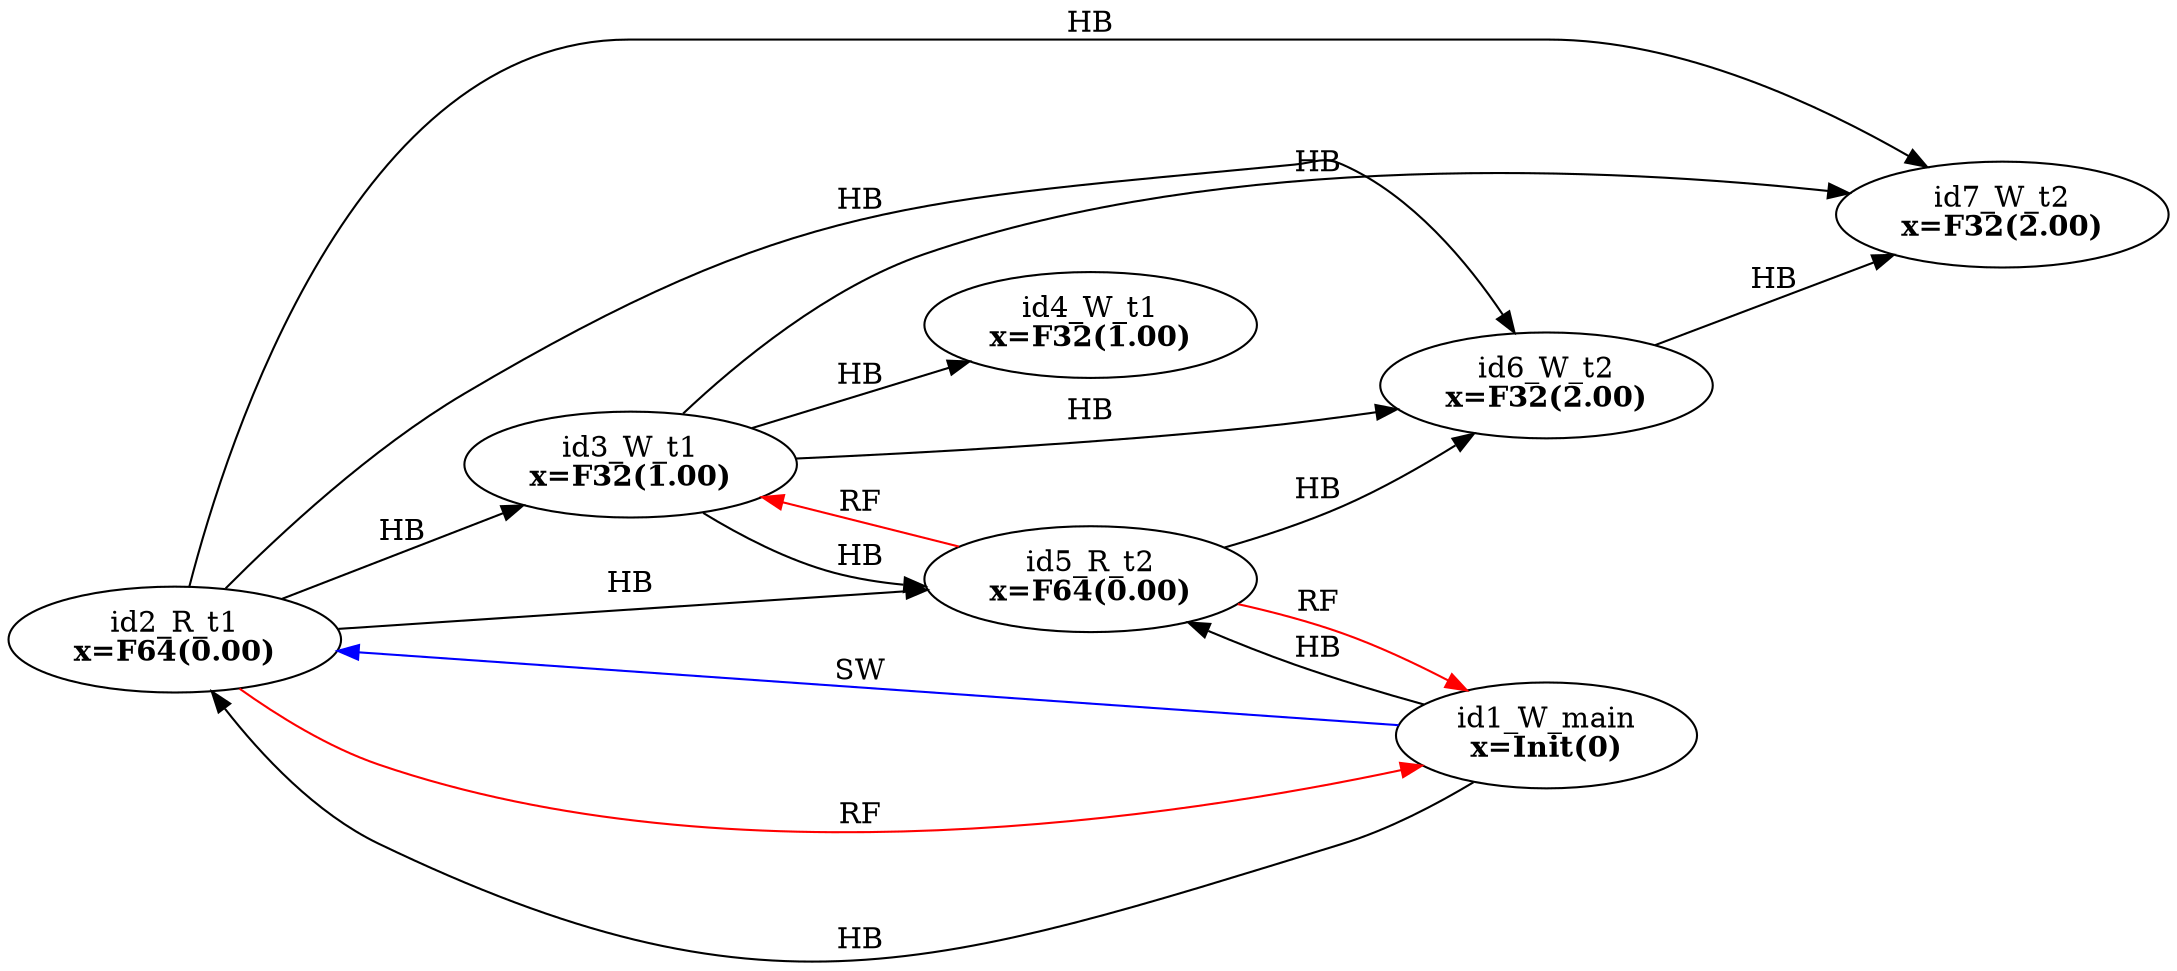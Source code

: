 digraph memory_model {
rankdir=LR;
splines=true; esep=0.5;
id2_R_t1 -> id3_W_t1 [label = "HB", color="black"];
id3_W_t1 -> id4_W_t1 [label = "HB", color="black"];
id5_R_t2 -> id6_W_t2 [label = "HB", color="black"];
id6_W_t2 -> id7_W_t2 [label = "HB", color="black"];
id1_W_main -> id2_R_t1 [label = "HB", color="black"];
id1_W_main -> id5_R_t2 [label = "HB", color="black"];
id2_R_t1 -> id5_R_t2 [label = "HB", color="black"];
id2_R_t1 -> id6_W_t2 [label = "HB", color="black"];
id2_R_t1 -> id7_W_t2 [label = "HB", color="black"];
id3_W_t1 -> id5_R_t2 [label = "HB", color="black"];
id3_W_t1 -> id6_W_t2 [label = "HB", color="black"];
id3_W_t1 -> id7_W_t2 [label = "HB", color="black"];
id2_R_t1 -> id1_W_main [label = "RF", color="red"];
id5_R_t2 -> id1_W_main [label = "RF", color="red"];
id5_R_t2 -> id3_W_t1 [label = "RF", color="red"];
id1_W_main -> id2_R_t1 [label = "SW", color="blue"];
id1_W_main [label=<id1_W_main<br/><B>x=Init(0)</B>>, pos="2.5,6!"]
id2_R_t1 [label=<id2_R_t1<br/><B>x=F64(0.00)</B>>, pos="0,4!"]
id3_W_t1 [label=<id3_W_t1<br/><B>x=F32(1.00)</B>>, pos="0,2!"]
id4_W_t1 [label=<id4_W_t1<br/><B>x=F32(1.00)</B>>, pos="0,0!"]
id5_R_t2 [label=<id5_R_t2<br/><B>x=F64(0.00)</B>>, pos="5,4!"]
id6_W_t2 [label=<id6_W_t2<br/><B>x=F32(2.00)</B>>, pos="5,2!"]
id7_W_t2 [label=<id7_W_t2<br/><B>x=F32(2.00)</B>>, pos="5,0!"]
}